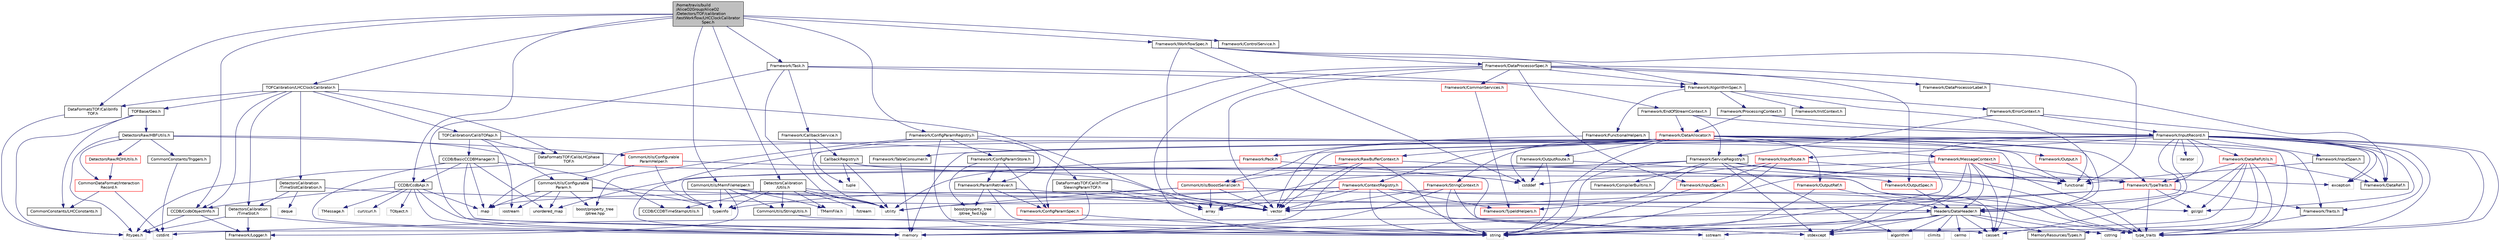 digraph "/home/travis/build/AliceO2Group/AliceO2/Detectors/TOF/calibration/testWorkflow/LHCClockCalibratorSpec.h"
{
 // INTERACTIVE_SVG=YES
  bgcolor="transparent";
  edge [fontname="Helvetica",fontsize="10",labelfontname="Helvetica",labelfontsize="10"];
  node [fontname="Helvetica",fontsize="10",shape=record];
  Node0 [label="/home/travis/build\l/AliceO2Group/AliceO2\l/Detectors/TOF/calibration\l/testWorkflow/LHCClockCalibrator\lSpec.h",height=0.2,width=0.4,color="black", fillcolor="grey75", style="filled", fontcolor="black"];
  Node0 -> Node1 [color="midnightblue",fontsize="10",style="solid",fontname="Helvetica"];
  Node1 [label="TOFCalibration/LHCClockCalibrator.h",height=0.2,width=0.4,color="black",URL="$da/d2b/LHCClockCalibrator_8h.html"];
  Node1 -> Node2 [color="midnightblue",fontsize="10",style="solid",fontname="Helvetica"];
  Node2 [label="DetectorsCalibration\l/TimeSlotCalibration.h",height=0.2,width=0.4,color="black",URL="$dc/df2/TimeSlotCalibration_8h.html"];
  Node2 -> Node3 [color="midnightblue",fontsize="10",style="solid",fontname="Helvetica"];
  Node3 [label="DetectorsCalibration\l/TimeSlot.h",height=0.2,width=0.4,color="black",URL="$dd/d77/TimeSlot_8h.html"];
  Node3 -> Node4 [color="midnightblue",fontsize="10",style="solid",fontname="Helvetica"];
  Node4 [label="memory",height=0.2,width=0.4,color="grey75"];
  Node3 -> Node5 [color="midnightblue",fontsize="10",style="solid",fontname="Helvetica"];
  Node5 [label="Rtypes.h",height=0.2,width=0.4,color="grey75"];
  Node3 -> Node6 [color="midnightblue",fontsize="10",style="solid",fontname="Helvetica"];
  Node6 [label="Framework/Logger.h",height=0.2,width=0.4,color="black",URL="$dd/da4/Logger_8h.html"];
  Node2 -> Node7 [color="midnightblue",fontsize="10",style="solid",fontname="Helvetica"];
  Node7 [label="deque",height=0.2,width=0.4,color="grey75"];
  Node2 -> Node8 [color="midnightblue",fontsize="10",style="solid",fontname="Helvetica"];
  Node8 [label="gsl/gsl",height=0.2,width=0.4,color="grey75"];
  Node1 -> Node3 [color="midnightblue",fontsize="10",style="solid",fontname="Helvetica"];
  Node1 -> Node9 [color="midnightblue",fontsize="10",style="solid",fontname="Helvetica"];
  Node9 [label="DataFormatsTOF/CalibInfo\lTOF.h",height=0.2,width=0.4,color="black",URL="$d6/d9c/CalibInfoTOF_8h.html",tooltip="Class to store the output of the matching to TOF for calibration. "];
  Node9 -> Node5 [color="midnightblue",fontsize="10",style="solid",fontname="Helvetica"];
  Node1 -> Node10 [color="midnightblue",fontsize="10",style="solid",fontname="Helvetica"];
  Node10 [label="TOFCalibration/CalibTOFapi.h",height=0.2,width=0.4,color="black",URL="$d7/d65/CalibTOFapi_8h.html",tooltip="Class to use TOF calibration (decalibration, calibration) "];
  Node10 -> Node11 [color="midnightblue",fontsize="10",style="solid",fontname="Helvetica"];
  Node11 [label="iostream",height=0.2,width=0.4,color="grey75"];
  Node10 -> Node12 [color="midnightblue",fontsize="10",style="solid",fontname="Helvetica"];
  Node12 [label="CCDB/BasicCCDBManager.h",height=0.2,width=0.4,color="black",URL="$d5/df3/BasicCCDBManager_8h.html"];
  Node12 -> Node13 [color="midnightblue",fontsize="10",style="solid",fontname="Helvetica"];
  Node13 [label="CCDB/CcdbApi.h",height=0.2,width=0.4,color="black",URL="$dd/d3e/CcdbApi_8h.html"];
  Node13 -> Node14 [color="midnightblue",fontsize="10",style="solid",fontname="Helvetica"];
  Node14 [label="string",height=0.2,width=0.4,color="grey75"];
  Node13 -> Node4 [color="midnightblue",fontsize="10",style="solid",fontname="Helvetica"];
  Node13 -> Node15 [color="midnightblue",fontsize="10",style="solid",fontname="Helvetica"];
  Node15 [label="map",height=0.2,width=0.4,color="grey75"];
  Node13 -> Node16 [color="midnightblue",fontsize="10",style="solid",fontname="Helvetica"];
  Node16 [label="curl/curl.h",height=0.2,width=0.4,color="grey75"];
  Node13 -> Node17 [color="midnightblue",fontsize="10",style="solid",fontname="Helvetica"];
  Node17 [label="TObject.h",height=0.2,width=0.4,color="grey75"];
  Node13 -> Node18 [color="midnightblue",fontsize="10",style="solid",fontname="Helvetica"];
  Node18 [label="TMessage.h",height=0.2,width=0.4,color="grey75"];
  Node13 -> Node19 [color="midnightblue",fontsize="10",style="solid",fontname="Helvetica"];
  Node19 [label="CCDB/CcdbObjectInfo.h",height=0.2,width=0.4,color="black",URL="$d4/dab/CcdbObjectInfo_8h.html"];
  Node19 -> Node5 [color="midnightblue",fontsize="10",style="solid",fontname="Helvetica"];
  Node19 -> Node6 [color="midnightblue",fontsize="10",style="solid",fontname="Helvetica"];
  Node12 -> Node20 [color="midnightblue",fontsize="10",style="solid",fontname="Helvetica"];
  Node20 [label="CCDB/CCDBTimeStampUtils.h",height=0.2,width=0.4,color="black",URL="$da/d86/CCDBTimeStampUtils_8h.html"];
  Node12 -> Node14 [color="midnightblue",fontsize="10",style="solid",fontname="Helvetica"];
  Node12 -> Node15 [color="midnightblue",fontsize="10",style="solid",fontname="Helvetica"];
  Node12 -> Node21 [color="midnightblue",fontsize="10",style="solid",fontname="Helvetica"];
  Node21 [label="unordered_map",height=0.2,width=0.4,color="grey75"];
  Node12 -> Node4 [color="midnightblue",fontsize="10",style="solid",fontname="Helvetica"];
  Node10 -> Node22 [color="midnightblue",fontsize="10",style="solid",fontname="Helvetica"];
  Node22 [label="DataFormatsTOF/CalibLHCphase\lTOF.h",height=0.2,width=0.4,color="black",URL="$d8/de0/CalibLHCphaseTOF_8h.html",tooltip="Class to store the output of the matching to TOF for calibration. "];
  Node22 -> Node23 [color="midnightblue",fontsize="10",style="solid",fontname="Helvetica"];
  Node23 [label="vector",height=0.2,width=0.4,color="grey75"];
  Node22 -> Node5 [color="midnightblue",fontsize="10",style="solid",fontname="Helvetica"];
  Node10 -> Node24 [color="midnightblue",fontsize="10",style="solid",fontname="Helvetica"];
  Node24 [label="DataFormatsTOF/CalibTime\lSlewingParamTOF.h",height=0.2,width=0.4,color="black",URL="$d3/d81/CalibTimeSlewingParamTOF_8h.html",tooltip="Class to store the output of the matching to TOF for calibration. "];
  Node24 -> Node23 [color="midnightblue",fontsize="10",style="solid",fontname="Helvetica"];
  Node24 -> Node25 [color="midnightblue",fontsize="10",style="solid",fontname="Helvetica"];
  Node25 [label="array",height=0.2,width=0.4,color="grey75"];
  Node24 -> Node5 [color="midnightblue",fontsize="10",style="solid",fontname="Helvetica"];
  Node1 -> Node22 [color="midnightblue",fontsize="10",style="solid",fontname="Helvetica"];
  Node1 -> Node26 [color="midnightblue",fontsize="10",style="solid",fontname="Helvetica"];
  Node26 [label="TOFBase/Geo.h",height=0.2,width=0.4,color="black",URL="$d4/d54/Geo_8h.html"];
  Node26 -> Node5 [color="midnightblue",fontsize="10",style="solid",fontname="Helvetica"];
  Node26 -> Node27 [color="midnightblue",fontsize="10",style="solid",fontname="Helvetica"];
  Node27 [label="CommonConstants/LHCConstants.h",height=0.2,width=0.4,color="black",URL="$d4/dc6/LHCConstants_8h.html",tooltip="Header to collect LHC related constants. "];
  Node26 -> Node28 [color="midnightblue",fontsize="10",style="solid",fontname="Helvetica"];
  Node28 [label="DetectorsRaw/HBFUtils.h",height=0.2,width=0.4,color="black",URL="$d1/dec/HBFUtils_8h.html"];
  Node28 -> Node5 [color="midnightblue",fontsize="10",style="solid",fontname="Helvetica"];
  Node28 -> Node29 [color="midnightblue",fontsize="10",style="solid",fontname="Helvetica"];
  Node29 [label="DetectorsRaw/RDHUtils.h",height=0.2,width=0.4,color="red",URL="$d6/dec/Raw_2include_2DetectorsRaw_2RDHUtils_8h.html"];
  Node29 -> Node39 [color="midnightblue",fontsize="10",style="solid",fontname="Helvetica"];
  Node39 [label="CommonDataFormat/Interaction\lRecord.h",height=0.2,width=0.4,color="red",URL="$d9/d80/InteractionRecord_8h.html"];
  Node39 -> Node35 [color="midnightblue",fontsize="10",style="solid",fontname="Helvetica"];
  Node35 [label="cstdint",height=0.2,width=0.4,color="grey75"];
  Node39 -> Node27 [color="midnightblue",fontsize="10",style="solid",fontname="Helvetica"];
  Node28 -> Node50 [color="midnightblue",fontsize="10",style="solid",fontname="Helvetica"];
  Node50 [label="CommonUtils/Configurable\lParam.h",height=0.2,width=0.4,color="black",URL="$db/d2c/ConfigurableParam_8h.html"];
  Node50 -> Node23 [color="midnightblue",fontsize="10",style="solid",fontname="Helvetica"];
  Node50 -> Node15 [color="midnightblue",fontsize="10",style="solid",fontname="Helvetica"];
  Node50 -> Node21 [color="midnightblue",fontsize="10",style="solid",fontname="Helvetica"];
  Node50 -> Node51 [color="midnightblue",fontsize="10",style="solid",fontname="Helvetica"];
  Node51 [label="boost/property_tree\l/ptree.hpp",height=0.2,width=0.4,color="grey75"];
  Node50 -> Node52 [color="midnightblue",fontsize="10",style="solid",fontname="Helvetica"];
  Node52 [label="typeinfo",height=0.2,width=0.4,color="grey75"];
  Node50 -> Node11 [color="midnightblue",fontsize="10",style="solid",fontname="Helvetica"];
  Node28 -> Node53 [color="midnightblue",fontsize="10",style="solid",fontname="Helvetica"];
  Node53 [label="CommonUtils/Configurable\lParamHelper.h",height=0.2,width=0.4,color="red",URL="$da/d6b/ConfigurableParamHelper_8h.html"];
  Node53 -> Node50 [color="midnightblue",fontsize="10",style="solid",fontname="Helvetica"];
  Node53 -> Node37 [color="midnightblue",fontsize="10",style="solid",fontname="Helvetica"];
  Node37 [label="type_traits",height=0.2,width=0.4,color="grey75"];
  Node53 -> Node52 [color="midnightblue",fontsize="10",style="solid",fontname="Helvetica"];
  Node28 -> Node39 [color="midnightblue",fontsize="10",style="solid",fontname="Helvetica"];
  Node28 -> Node56 [color="midnightblue",fontsize="10",style="solid",fontname="Helvetica"];
  Node56 [label="CommonConstants/Triggers.h",height=0.2,width=0.4,color="black",URL="$de/da4/Triggers_8h.html",tooltip="Definition of the 32 Central Trigger System (CTS) Trigger Types defined in https://twiki.cern.ch/twiki/pub/ALICE/NoteForFEDevelopers/CTS_CRU_FE_interface.pdf. "];
  Node56 -> Node35 [color="midnightblue",fontsize="10",style="solid",fontname="Helvetica"];
  Node1 -> Node19 [color="midnightblue",fontsize="10",style="solid",fontname="Helvetica"];
  Node1 -> Node25 [color="midnightblue",fontsize="10",style="solid",fontname="Helvetica"];
  Node0 -> Node57 [color="midnightblue",fontsize="10",style="solid",fontname="Helvetica"];
  Node57 [label="DetectorsCalibration\l/Utils.h",height=0.2,width=0.4,color="black",URL="$d3/de0/Detectors_2Calibration_2include_2DetectorsCalibration_2Utils_8h.html"];
  Node57 -> Node52 [color="midnightblue",fontsize="10",style="solid",fontname="Helvetica"];
  Node57 -> Node58 [color="midnightblue",fontsize="10",style="solid",fontname="Helvetica"];
  Node58 [label="utility",height=0.2,width=0.4,color="grey75"];
  Node57 -> Node59 [color="midnightblue",fontsize="10",style="solid",fontname="Helvetica"];
  Node59 [label="fstream",height=0.2,width=0.4,color="grey75"];
  Node57 -> Node60 [color="midnightblue",fontsize="10",style="solid",fontname="Helvetica"];
  Node60 [label="TMemFile.h",height=0.2,width=0.4,color="grey75"];
  Node57 -> Node43 [color="midnightblue",fontsize="10",style="solid",fontname="Helvetica"];
  Node43 [label="Headers/DataHeader.h",height=0.2,width=0.4,color="black",URL="$dc/dcd/DataHeader_8h.html"];
  Node43 -> Node35 [color="midnightblue",fontsize="10",style="solid",fontname="Helvetica"];
  Node43 -> Node4 [color="midnightblue",fontsize="10",style="solid",fontname="Helvetica"];
  Node43 -> Node44 [color="midnightblue",fontsize="10",style="solid",fontname="Helvetica"];
  Node44 [label="cassert",height=0.2,width=0.4,color="grey75"];
  Node43 -> Node45 [color="midnightblue",fontsize="10",style="solid",fontname="Helvetica"];
  Node45 [label="cstring",height=0.2,width=0.4,color="grey75"];
  Node43 -> Node46 [color="midnightblue",fontsize="10",style="solid",fontname="Helvetica"];
  Node46 [label="algorithm",height=0.2,width=0.4,color="grey75"];
  Node43 -> Node38 [color="midnightblue",fontsize="10",style="solid",fontname="Helvetica"];
  Node38 [label="stdexcept",height=0.2,width=0.4,color="grey75"];
  Node43 -> Node14 [color="midnightblue",fontsize="10",style="solid",fontname="Helvetica"];
  Node43 -> Node47 [color="midnightblue",fontsize="10",style="solid",fontname="Helvetica"];
  Node47 [label="climits",height=0.2,width=0.4,color="grey75"];
  Node43 -> Node48 [color="midnightblue",fontsize="10",style="solid",fontname="Helvetica"];
  Node48 [label="MemoryResources/Types.h",height=0.2,width=0.4,color="black",URL="$d7/df8/Types_8h.html"];
  Node43 -> Node49 [color="midnightblue",fontsize="10",style="solid",fontname="Helvetica"];
  Node49 [label="cerrno",height=0.2,width=0.4,color="grey75"];
  Node57 -> Node61 [color="midnightblue",fontsize="10",style="solid",fontname="Helvetica"];
  Node61 [label="CommonUtils/StringUtils.h",height=0.2,width=0.4,color="black",URL="$d4/d8f/StringUtils_8h.html"];
  Node61 -> Node62 [color="midnightblue",fontsize="10",style="solid",fontname="Helvetica"];
  Node62 [label="sstream",height=0.2,width=0.4,color="grey75"];
  Node57 -> Node20 [color="midnightblue",fontsize="10",style="solid",fontname="Helvetica"];
  Node0 -> Node9 [color="midnightblue",fontsize="10",style="solid",fontname="Helvetica"];
  Node0 -> Node63 [color="midnightblue",fontsize="10",style="solid",fontname="Helvetica"];
  Node63 [label="CommonUtils/MemFileHelper.h",height=0.2,width=0.4,color="black",URL="$da/db7/MemFileHelper_8h.html"];
  Node63 -> Node52 [color="midnightblue",fontsize="10",style="solid",fontname="Helvetica"];
  Node63 -> Node58 [color="midnightblue",fontsize="10",style="solid",fontname="Helvetica"];
  Node63 -> Node60 [color="midnightblue",fontsize="10",style="solid",fontname="Helvetica"];
  Node63 -> Node6 [color="midnightblue",fontsize="10",style="solid",fontname="Helvetica"];
  Node63 -> Node61 [color="midnightblue",fontsize="10",style="solid",fontname="Helvetica"];
  Node0 -> Node64 [color="midnightblue",fontsize="10",style="solid",fontname="Helvetica"];
  Node64 [label="Framework/Task.h",height=0.2,width=0.4,color="black",URL="$df/d4f/Task_8h.html"];
  Node64 -> Node65 [color="midnightblue",fontsize="10",style="solid",fontname="Helvetica"];
  Node65 [label="Framework/AlgorithmSpec.h",height=0.2,width=0.4,color="black",URL="$d0/d14/AlgorithmSpec_8h.html"];
  Node65 -> Node66 [color="midnightblue",fontsize="10",style="solid",fontname="Helvetica"];
  Node66 [label="Framework/ProcessingContext.h",height=0.2,width=0.4,color="black",URL="$de/d6a/ProcessingContext_8h.html"];
  Node66 -> Node67 [color="midnightblue",fontsize="10",style="solid",fontname="Helvetica"];
  Node67 [label="Framework/InputRecord.h",height=0.2,width=0.4,color="black",URL="$d6/d5c/InputRecord_8h.html"];
  Node67 -> Node68 [color="midnightblue",fontsize="10",style="solid",fontname="Helvetica"];
  Node68 [label="Framework/DataRef.h",height=0.2,width=0.4,color="black",URL="$d5/dfb/DataRef_8h.html"];
  Node67 -> Node69 [color="midnightblue",fontsize="10",style="solid",fontname="Helvetica"];
  Node69 [label="Framework/DataRefUtils.h",height=0.2,width=0.4,color="red",URL="$d5/db8/DataRefUtils_8h.html"];
  Node69 -> Node68 [color="midnightblue",fontsize="10",style="solid",fontname="Helvetica"];
  Node69 -> Node80 [color="midnightblue",fontsize="10",style="solid",fontname="Helvetica"];
  Node80 [label="Framework/TypeTraits.h",height=0.2,width=0.4,color="red",URL="$d0/d95/TypeTraits_8h.html"];
  Node80 -> Node37 [color="midnightblue",fontsize="10",style="solid",fontname="Helvetica"];
  Node80 -> Node23 [color="midnightblue",fontsize="10",style="solid",fontname="Helvetica"];
  Node80 -> Node4 [color="midnightblue",fontsize="10",style="solid",fontname="Helvetica"];
  Node80 -> Node81 [color="midnightblue",fontsize="10",style="solid",fontname="Helvetica"];
  Node81 [label="Framework/Traits.h",height=0.2,width=0.4,color="black",URL="$db/d31/Traits_8h.html"];
  Node81 -> Node37 [color="midnightblue",fontsize="10",style="solid",fontname="Helvetica"];
  Node80 -> Node8 [color="midnightblue",fontsize="10",style="solid",fontname="Helvetica"];
  Node69 -> Node43 [color="midnightblue",fontsize="10",style="solid",fontname="Helvetica"];
  Node69 -> Node8 [color="midnightblue",fontsize="10",style="solid",fontname="Helvetica"];
  Node69 -> Node38 [color="midnightblue",fontsize="10",style="solid",fontname="Helvetica"];
  Node69 -> Node62 [color="midnightblue",fontsize="10",style="solid",fontname="Helvetica"];
  Node69 -> Node37 [color="midnightblue",fontsize="10",style="solid",fontname="Helvetica"];
  Node67 -> Node120 [color="midnightblue",fontsize="10",style="solid",fontname="Helvetica"];
  Node120 [label="Framework/InputRoute.h",height=0.2,width=0.4,color="red",URL="$d5/d19/InputRoute_8h.html"];
  Node120 -> Node100 [color="midnightblue",fontsize="10",style="solid",fontname="Helvetica"];
  Node100 [label="Framework/InputSpec.h",height=0.2,width=0.4,color="red",URL="$d5/d3f/InputSpec_8h.html"];
  Node100 -> Node14 [color="midnightblue",fontsize="10",style="solid",fontname="Helvetica"];
  Node120 -> Node124 [color="midnightblue",fontsize="10",style="solid",fontname="Helvetica"];
  Node124 [label="cstddef",height=0.2,width=0.4,color="grey75"];
  Node120 -> Node14 [color="midnightblue",fontsize="10",style="solid",fontname="Helvetica"];
  Node120 -> Node123 [color="midnightblue",fontsize="10",style="solid",fontname="Helvetica"];
  Node123 [label="functional",height=0.2,width=0.4,color="grey75"];
  Node67 -> Node80 [color="midnightblue",fontsize="10",style="solid",fontname="Helvetica"];
  Node67 -> Node125 [color="midnightblue",fontsize="10",style="solid",fontname="Helvetica"];
  Node125 [label="Framework/InputSpan.h",height=0.2,width=0.4,color="black",URL="$da/d0f/InputSpan_8h.html"];
  Node125 -> Node68 [color="midnightblue",fontsize="10",style="solid",fontname="Helvetica"];
  Node125 -> Node123 [color="midnightblue",fontsize="10",style="solid",fontname="Helvetica"];
  Node67 -> Node126 [color="midnightblue",fontsize="10",style="solid",fontname="Helvetica"];
  Node126 [label="Framework/TableConsumer.h",height=0.2,width=0.4,color="black",URL="$dc/d03/TableConsumer_8h.html"];
  Node126 -> Node4 [color="midnightblue",fontsize="10",style="solid",fontname="Helvetica"];
  Node67 -> Node81 [color="midnightblue",fontsize="10",style="solid",fontname="Helvetica"];
  Node67 -> Node48 [color="midnightblue",fontsize="10",style="solid",fontname="Helvetica"];
  Node67 -> Node43 [color="midnightblue",fontsize="10",style="solid",fontname="Helvetica"];
  Node67 -> Node84 [color="midnightblue",fontsize="10",style="solid",fontname="Helvetica"];
  Node84 [label="CommonUtils/BoostSerializer.h",height=0.2,width=0.4,color="red",URL="$d7/d91/BoostSerializer_8h.html",tooltip="Templatised boost serializer/deserializer for containers and base types. "];
  Node84 -> Node58 [color="midnightblue",fontsize="10",style="solid",fontname="Helvetica"];
  Node84 -> Node37 [color="midnightblue",fontsize="10",style="solid",fontname="Helvetica"];
  Node84 -> Node25 [color="midnightblue",fontsize="10",style="solid",fontname="Helvetica"];
  Node84 -> Node23 [color="midnightblue",fontsize="10",style="solid",fontname="Helvetica"];
  Node84 -> Node15 [color="midnightblue",fontsize="10",style="solid",fontname="Helvetica"];
  Node67 -> Node8 [color="midnightblue",fontsize="10",style="solid",fontname="Helvetica"];
  Node67 -> Node127 [color="midnightblue",fontsize="10",style="solid",fontname="Helvetica"];
  Node127 [label="iterator",height=0.2,width=0.4,color="grey75"];
  Node67 -> Node14 [color="midnightblue",fontsize="10",style="solid",fontname="Helvetica"];
  Node67 -> Node23 [color="midnightblue",fontsize="10",style="solid",fontname="Helvetica"];
  Node67 -> Node45 [color="midnightblue",fontsize="10",style="solid",fontname="Helvetica"];
  Node67 -> Node44 [color="midnightblue",fontsize="10",style="solid",fontname="Helvetica"];
  Node67 -> Node128 [color="midnightblue",fontsize="10",style="solid",fontname="Helvetica"];
  Node128 [label="exception",height=0.2,width=0.4,color="grey75"];
  Node67 -> Node4 [color="midnightblue",fontsize="10",style="solid",fontname="Helvetica"];
  Node67 -> Node37 [color="midnightblue",fontsize="10",style="solid",fontname="Helvetica"];
  Node66 -> Node129 [color="midnightblue",fontsize="10",style="solid",fontname="Helvetica"];
  Node129 [label="Framework/DataAllocator.h",height=0.2,width=0.4,color="red",URL="$d1/d28/DataAllocator_8h.html"];
  Node129 -> Node130 [color="midnightblue",fontsize="10",style="solid",fontname="Helvetica"];
  Node130 [label="Framework/ContextRegistry.h",height=0.2,width=0.4,color="red",URL="$df/d2f/ContextRegistry_8h.html"];
  Node130 -> Node131 [color="midnightblue",fontsize="10",style="solid",fontname="Helvetica"];
  Node131 [label="Framework/TypeIdHelpers.h",height=0.2,width=0.4,color="red",URL="$d2/d9a/TypeIdHelpers_8h.html"];
  Node130 -> Node52 [color="midnightblue",fontsize="10",style="solid",fontname="Helvetica"];
  Node130 -> Node37 [color="midnightblue",fontsize="10",style="solid",fontname="Helvetica"];
  Node130 -> Node14 [color="midnightblue",fontsize="10",style="solid",fontname="Helvetica"];
  Node130 -> Node38 [color="midnightblue",fontsize="10",style="solid",fontname="Helvetica"];
  Node130 -> Node23 [color="midnightblue",fontsize="10",style="solid",fontname="Helvetica"];
  Node130 -> Node58 [color="midnightblue",fontsize="10",style="solid",fontname="Helvetica"];
  Node130 -> Node25 [color="midnightblue",fontsize="10",style="solid",fontname="Helvetica"];
  Node129 -> Node135 [color="midnightblue",fontsize="10",style="solid",fontname="Helvetica"];
  Node135 [label="Framework/MessageContext.h",height=0.2,width=0.4,color="red",URL="$dc/dc4/MessageContext_8h.html"];
  Node135 -> Node80 [color="midnightblue",fontsize="10",style="solid",fontname="Helvetica"];
  Node135 -> Node43 [color="midnightblue",fontsize="10",style="solid",fontname="Helvetica"];
  Node135 -> Node44 [color="midnightblue",fontsize="10",style="solid",fontname="Helvetica"];
  Node135 -> Node123 [color="midnightblue",fontsize="10",style="solid",fontname="Helvetica"];
  Node135 -> Node38 [color="midnightblue",fontsize="10",style="solid",fontname="Helvetica"];
  Node135 -> Node14 [color="midnightblue",fontsize="10",style="solid",fontname="Helvetica"];
  Node135 -> Node37 [color="midnightblue",fontsize="10",style="solid",fontname="Helvetica"];
  Node135 -> Node21 [color="midnightblue",fontsize="10",style="solid",fontname="Helvetica"];
  Node135 -> Node23 [color="midnightblue",fontsize="10",style="solid",fontname="Helvetica"];
  Node129 -> Node140 [color="midnightblue",fontsize="10",style="solid",fontname="Helvetica"];
  Node140 [label="Framework/StringContext.h",height=0.2,width=0.4,color="red",URL="$dd/df6/StringContext_8h.html"];
  Node140 -> Node23 [color="midnightblue",fontsize="10",style="solid",fontname="Helvetica"];
  Node140 -> Node44 [color="midnightblue",fontsize="10",style="solid",fontname="Helvetica"];
  Node140 -> Node14 [color="midnightblue",fontsize="10",style="solid",fontname="Helvetica"];
  Node140 -> Node4 [color="midnightblue",fontsize="10",style="solid",fontname="Helvetica"];
  Node129 -> Node141 [color="midnightblue",fontsize="10",style="solid",fontname="Helvetica"];
  Node141 [label="Framework/RawBufferContext.h",height=0.2,width=0.4,color="red",URL="$d8/d25/RawBufferContext_8h.html",tooltip=" "];
  Node141 -> Node84 [color="midnightblue",fontsize="10",style="solid",fontname="Helvetica"];
  Node141 -> Node23 [color="midnightblue",fontsize="10",style="solid",fontname="Helvetica"];
  Node141 -> Node44 [color="midnightblue",fontsize="10",style="solid",fontname="Helvetica"];
  Node141 -> Node14 [color="midnightblue",fontsize="10",style="solid",fontname="Helvetica"];
  Node141 -> Node4 [color="midnightblue",fontsize="10",style="solid",fontname="Helvetica"];
  Node129 -> Node117 [color="midnightblue",fontsize="10",style="solid",fontname="Helvetica"];
  Node117 [label="Framework/Output.h",height=0.2,width=0.4,color="red",URL="$d3/ddf/Output_8h.html"];
  Node117 -> Node43 [color="midnightblue",fontsize="10",style="solid",fontname="Helvetica"];
  Node129 -> Node143 [color="midnightblue",fontsize="10",style="solid",fontname="Helvetica"];
  Node143 [label="Framework/OutputRef.h",height=0.2,width=0.4,color="red",URL="$d6/d5a/OutputRef_8h.html"];
  Node143 -> Node43 [color="midnightblue",fontsize="10",style="solid",fontname="Helvetica"];
  Node143 -> Node14 [color="midnightblue",fontsize="10",style="solid",fontname="Helvetica"];
  Node129 -> Node144 [color="midnightblue",fontsize="10",style="solid",fontname="Helvetica"];
  Node144 [label="Framework/OutputRoute.h",height=0.2,width=0.4,color="black",URL="$d6/df4/OutputRoute_8h.html"];
  Node144 -> Node96 [color="midnightblue",fontsize="10",style="solid",fontname="Helvetica"];
  Node96 [label="Framework/OutputSpec.h",height=0.2,width=0.4,color="red",URL="$db/d2d/OutputSpec_8h.html"];
  Node96 -> Node43 [color="midnightblue",fontsize="10",style="solid",fontname="Helvetica"];
  Node144 -> Node124 [color="midnightblue",fontsize="10",style="solid",fontname="Helvetica"];
  Node144 -> Node14 [color="midnightblue",fontsize="10",style="solid",fontname="Helvetica"];
  Node129 -> Node80 [color="midnightblue",fontsize="10",style="solid",fontname="Helvetica"];
  Node129 -> Node81 [color="midnightblue",fontsize="10",style="solid",fontname="Helvetica"];
  Node129 -> Node43 [color="midnightblue",fontsize="10",style="solid",fontname="Helvetica"];
  Node129 -> Node23 [color="midnightblue",fontsize="10",style="solid",fontname="Helvetica"];
  Node129 -> Node15 [color="midnightblue",fontsize="10",style="solid",fontname="Helvetica"];
  Node129 -> Node14 [color="midnightblue",fontsize="10",style="solid",fontname="Helvetica"];
  Node129 -> Node58 [color="midnightblue",fontsize="10",style="solid",fontname="Helvetica"];
  Node129 -> Node37 [color="midnightblue",fontsize="10",style="solid",fontname="Helvetica"];
  Node129 -> Node124 [color="midnightblue",fontsize="10",style="solid",fontname="Helvetica"];
  Node65 -> Node147 [color="midnightblue",fontsize="10",style="solid",fontname="Helvetica"];
  Node147 [label="Framework/ErrorContext.h",height=0.2,width=0.4,color="black",URL="$d7/dad/ErrorContext_8h.html"];
  Node147 -> Node67 [color="midnightblue",fontsize="10",style="solid",fontname="Helvetica"];
  Node147 -> Node148 [color="midnightblue",fontsize="10",style="solid",fontname="Helvetica"];
  Node148 [label="Framework/ServiceRegistry.h",height=0.2,width=0.4,color="black",URL="$d8/d17/ServiceRegistry_8h.html"];
  Node148 -> Node149 [color="midnightblue",fontsize="10",style="solid",fontname="Helvetica"];
  Node149 [label="Framework/CompilerBuiltins.h",height=0.2,width=0.4,color="black",URL="$d9/de8/CompilerBuiltins_8h.html"];
  Node148 -> Node131 [color="midnightblue",fontsize="10",style="solid",fontname="Helvetica"];
  Node148 -> Node46 [color="midnightblue",fontsize="10",style="solid",fontname="Helvetica"];
  Node148 -> Node25 [color="midnightblue",fontsize="10",style="solid",fontname="Helvetica"];
  Node148 -> Node128 [color="midnightblue",fontsize="10",style="solid",fontname="Helvetica"];
  Node148 -> Node123 [color="midnightblue",fontsize="10",style="solid",fontname="Helvetica"];
  Node148 -> Node14 [color="midnightblue",fontsize="10",style="solid",fontname="Helvetica"];
  Node148 -> Node37 [color="midnightblue",fontsize="10",style="solid",fontname="Helvetica"];
  Node148 -> Node52 [color="midnightblue",fontsize="10",style="solid",fontname="Helvetica"];
  Node148 -> Node38 [color="midnightblue",fontsize="10",style="solid",fontname="Helvetica"];
  Node147 -> Node128 [color="midnightblue",fontsize="10",style="solid",fontname="Helvetica"];
  Node65 -> Node150 [color="midnightblue",fontsize="10",style="solid",fontname="Helvetica"];
  Node150 [label="Framework/InitContext.h",height=0.2,width=0.4,color="black",URL="$d4/d2b/InitContext_8h.html"];
  Node65 -> Node151 [color="midnightblue",fontsize="10",style="solid",fontname="Helvetica"];
  Node151 [label="Framework/FunctionalHelpers.h",height=0.2,width=0.4,color="black",URL="$de/d9b/FunctionalHelpers_8h.html"];
  Node151 -> Node152 [color="midnightblue",fontsize="10",style="solid",fontname="Helvetica"];
  Node152 [label="Framework/Pack.h",height=0.2,width=0.4,color="red",URL="$dd/dce/Pack_8h.html"];
  Node152 -> Node124 [color="midnightblue",fontsize="10",style="solid",fontname="Helvetica"];
  Node152 -> Node58 [color="midnightblue",fontsize="10",style="solid",fontname="Helvetica"];
  Node151 -> Node123 [color="midnightblue",fontsize="10",style="solid",fontname="Helvetica"];
  Node65 -> Node123 [color="midnightblue",fontsize="10",style="solid",fontname="Helvetica"];
  Node64 -> Node153 [color="midnightblue",fontsize="10",style="solid",fontname="Helvetica"];
  Node153 [label="Framework/CallbackService.h",height=0.2,width=0.4,color="black",URL="$d9/d7f/CallbackService_8h.html"];
  Node153 -> Node154 [color="midnightblue",fontsize="10",style="solid",fontname="Helvetica"];
  Node154 [label="CallbackRegistry.h",height=0.2,width=0.4,color="black",URL="$d7/d3e/CallbackRegistry_8h.html",tooltip="A generic registry for callbacks. "];
  Node154 -> Node80 [color="midnightblue",fontsize="10",style="solid",fontname="Helvetica"];
  Node154 -> Node155 [color="midnightblue",fontsize="10",style="solid",fontname="Helvetica"];
  Node155 [label="tuple",height=0.2,width=0.4,color="grey75"];
  Node154 -> Node38 [color="midnightblue",fontsize="10",style="solid",fontname="Helvetica"];
  Node154 -> Node58 [color="midnightblue",fontsize="10",style="solid",fontname="Helvetica"];
  Node153 -> Node155 [color="midnightblue",fontsize="10",style="solid",fontname="Helvetica"];
  Node64 -> Node156 [color="midnightblue",fontsize="10",style="solid",fontname="Helvetica"];
  Node156 [label="Framework/EndOfStreamContext.h",height=0.2,width=0.4,color="black",URL="$d0/d77/EndOfStreamContext_8h.html"];
  Node156 -> Node67 [color="midnightblue",fontsize="10",style="solid",fontname="Helvetica"];
  Node156 -> Node148 [color="midnightblue",fontsize="10",style="solid",fontname="Helvetica"];
  Node156 -> Node129 [color="midnightblue",fontsize="10",style="solid",fontname="Helvetica"];
  Node64 -> Node58 [color="midnightblue",fontsize="10",style="solid",fontname="Helvetica"];
  Node64 -> Node4 [color="midnightblue",fontsize="10",style="solid",fontname="Helvetica"];
  Node0 -> Node157 [color="midnightblue",fontsize="10",style="solid",fontname="Helvetica"];
  Node157 [label="Framework/ConfigParamRegistry.h",height=0.2,width=0.4,color="black",URL="$de/dc6/ConfigParamRegistry_8h.html"];
  Node157 -> Node158 [color="midnightblue",fontsize="10",style="solid",fontname="Helvetica"];
  Node158 [label="Framework/ParamRetriever.h",height=0.2,width=0.4,color="black",URL="$df/d72/ParamRetriever_8h.html"];
  Node158 -> Node159 [color="midnightblue",fontsize="10",style="solid",fontname="Helvetica"];
  Node159 [label="Framework/ConfigParamSpec.h",height=0.2,width=0.4,color="red",URL="$d0/d1c/ConfigParamSpec_8h.html"];
  Node159 -> Node14 [color="midnightblue",fontsize="10",style="solid",fontname="Helvetica"];
  Node158 -> Node163 [color="midnightblue",fontsize="10",style="solid",fontname="Helvetica"];
  Node163 [label="boost/property_tree\l/ptree_fwd.hpp",height=0.2,width=0.4,color="grey75"];
  Node158 -> Node14 [color="midnightblue",fontsize="10",style="solid",fontname="Helvetica"];
  Node158 -> Node23 [color="midnightblue",fontsize="10",style="solid",fontname="Helvetica"];
  Node157 -> Node164 [color="midnightblue",fontsize="10",style="solid",fontname="Helvetica"];
  Node164 [label="Framework/ConfigParamStore.h",height=0.2,width=0.4,color="black",URL="$dd/daf/ConfigParamStore_8h.html"];
  Node164 -> Node158 [color="midnightblue",fontsize="10",style="solid",fontname="Helvetica"];
  Node164 -> Node159 [color="midnightblue",fontsize="10",style="solid",fontname="Helvetica"];
  Node164 -> Node163 [color="midnightblue",fontsize="10",style="solid",fontname="Helvetica"];
  Node157 -> Node51 [color="midnightblue",fontsize="10",style="solid",fontname="Helvetica"];
  Node157 -> Node4 [color="midnightblue",fontsize="10",style="solid",fontname="Helvetica"];
  Node157 -> Node14 [color="midnightblue",fontsize="10",style="solid",fontname="Helvetica"];
  Node157 -> Node44 [color="midnightblue",fontsize="10",style="solid",fontname="Helvetica"];
  Node0 -> Node165 [color="midnightblue",fontsize="10",style="solid",fontname="Helvetica"];
  Node165 [label="Framework/ControlService.h",height=0.2,width=0.4,color="black",URL="$d2/d43/ControlService_8h.html"];
  Node0 -> Node166 [color="midnightblue",fontsize="10",style="solid",fontname="Helvetica"];
  Node166 [label="Framework/WorkflowSpec.h",height=0.2,width=0.4,color="black",URL="$df/da1/WorkflowSpec_8h.html"];
  Node166 -> Node167 [color="midnightblue",fontsize="10",style="solid",fontname="Helvetica"];
  Node167 [label="Framework/DataProcessorSpec.h",height=0.2,width=0.4,color="black",URL="$d0/df4/DataProcessorSpec_8h.html"];
  Node167 -> Node65 [color="midnightblue",fontsize="10",style="solid",fontname="Helvetica"];
  Node167 -> Node159 [color="midnightblue",fontsize="10",style="solid",fontname="Helvetica"];
  Node167 -> Node168 [color="midnightblue",fontsize="10",style="solid",fontname="Helvetica"];
  Node168 [label="Framework/DataProcessorLabel.h",height=0.2,width=0.4,color="black",URL="$d1/df2/DataProcessorLabel_8h.html"];
  Node167 -> Node68 [color="midnightblue",fontsize="10",style="solid",fontname="Helvetica"];
  Node167 -> Node100 [color="midnightblue",fontsize="10",style="solid",fontname="Helvetica"];
  Node167 -> Node96 [color="midnightblue",fontsize="10",style="solid",fontname="Helvetica"];
  Node167 -> Node169 [color="midnightblue",fontsize="10",style="solid",fontname="Helvetica"];
  Node169 [label="Framework/CommonServices.h",height=0.2,width=0.4,color="red",URL="$d8/d02/CommonServices_8h.html"];
  Node169 -> Node131 [color="midnightblue",fontsize="10",style="solid",fontname="Helvetica"];
  Node167 -> Node14 [color="midnightblue",fontsize="10",style="solid",fontname="Helvetica"];
  Node167 -> Node23 [color="midnightblue",fontsize="10",style="solid",fontname="Helvetica"];
  Node166 -> Node65 [color="midnightblue",fontsize="10",style="solid",fontname="Helvetica"];
  Node166 -> Node23 [color="midnightblue",fontsize="10",style="solid",fontname="Helvetica"];
  Node166 -> Node123 [color="midnightblue",fontsize="10",style="solid",fontname="Helvetica"];
  Node166 -> Node124 [color="midnightblue",fontsize="10",style="solid",fontname="Helvetica"];
  Node0 -> Node13 [color="midnightblue",fontsize="10",style="solid",fontname="Helvetica"];
  Node0 -> Node19 [color="midnightblue",fontsize="10",style="solid",fontname="Helvetica"];
}
